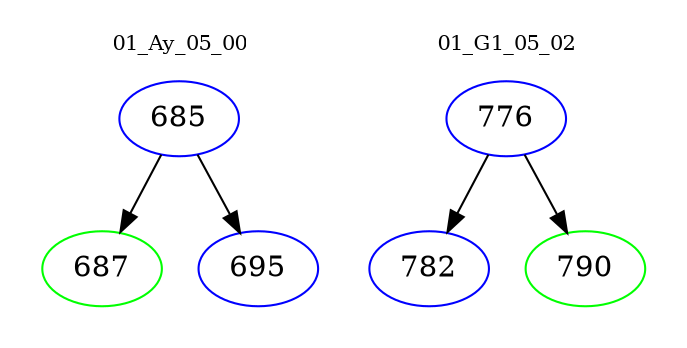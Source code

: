 digraph{
subgraph cluster_0 {
color = white
label = "01_Ay_05_00";
fontsize=10;
T0_685 [label="685", color="blue"]
T0_685 -> T0_687 [color="black"]
T0_687 [label="687", color="green"]
T0_685 -> T0_695 [color="black"]
T0_695 [label="695", color="blue"]
}
subgraph cluster_1 {
color = white
label = "01_G1_05_02";
fontsize=10;
T1_776 [label="776", color="blue"]
T1_776 -> T1_782 [color="black"]
T1_782 [label="782", color="blue"]
T1_776 -> T1_790 [color="black"]
T1_790 [label="790", color="green"]
}
}

